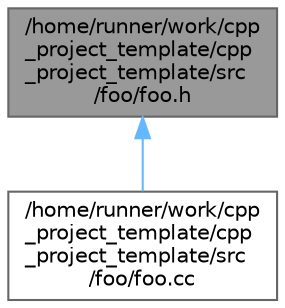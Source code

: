 digraph "/home/runner/work/cpp_project_template/cpp_project_template/src/foo/foo.h"
{
 // LATEX_PDF_SIZE
  bgcolor="transparent";
  edge [fontname=Helvetica,fontsize=10,labelfontname=Helvetica,labelfontsize=10];
  node [fontname=Helvetica,fontsize=10,shape=box,height=0.2,width=0.4];
  Node1 [id="Node000001",label="/home/runner/work/cpp\l_project_template/cpp\l_project_template/src\l/foo/foo.h",height=0.2,width=0.4,color="gray40", fillcolor="grey60", style="filled", fontcolor="black",tooltip=" "];
  Node1 -> Node2 [id="edge1_Node000001_Node000002",dir="back",color="steelblue1",style="solid",tooltip=" "];
  Node2 [id="Node000002",label="/home/runner/work/cpp\l_project_template/cpp\l_project_template/src\l/foo/foo.cc",height=0.2,width=0.4,color="grey40", fillcolor="white", style="filled",URL="$foo_8cc.html",tooltip=" "];
}
